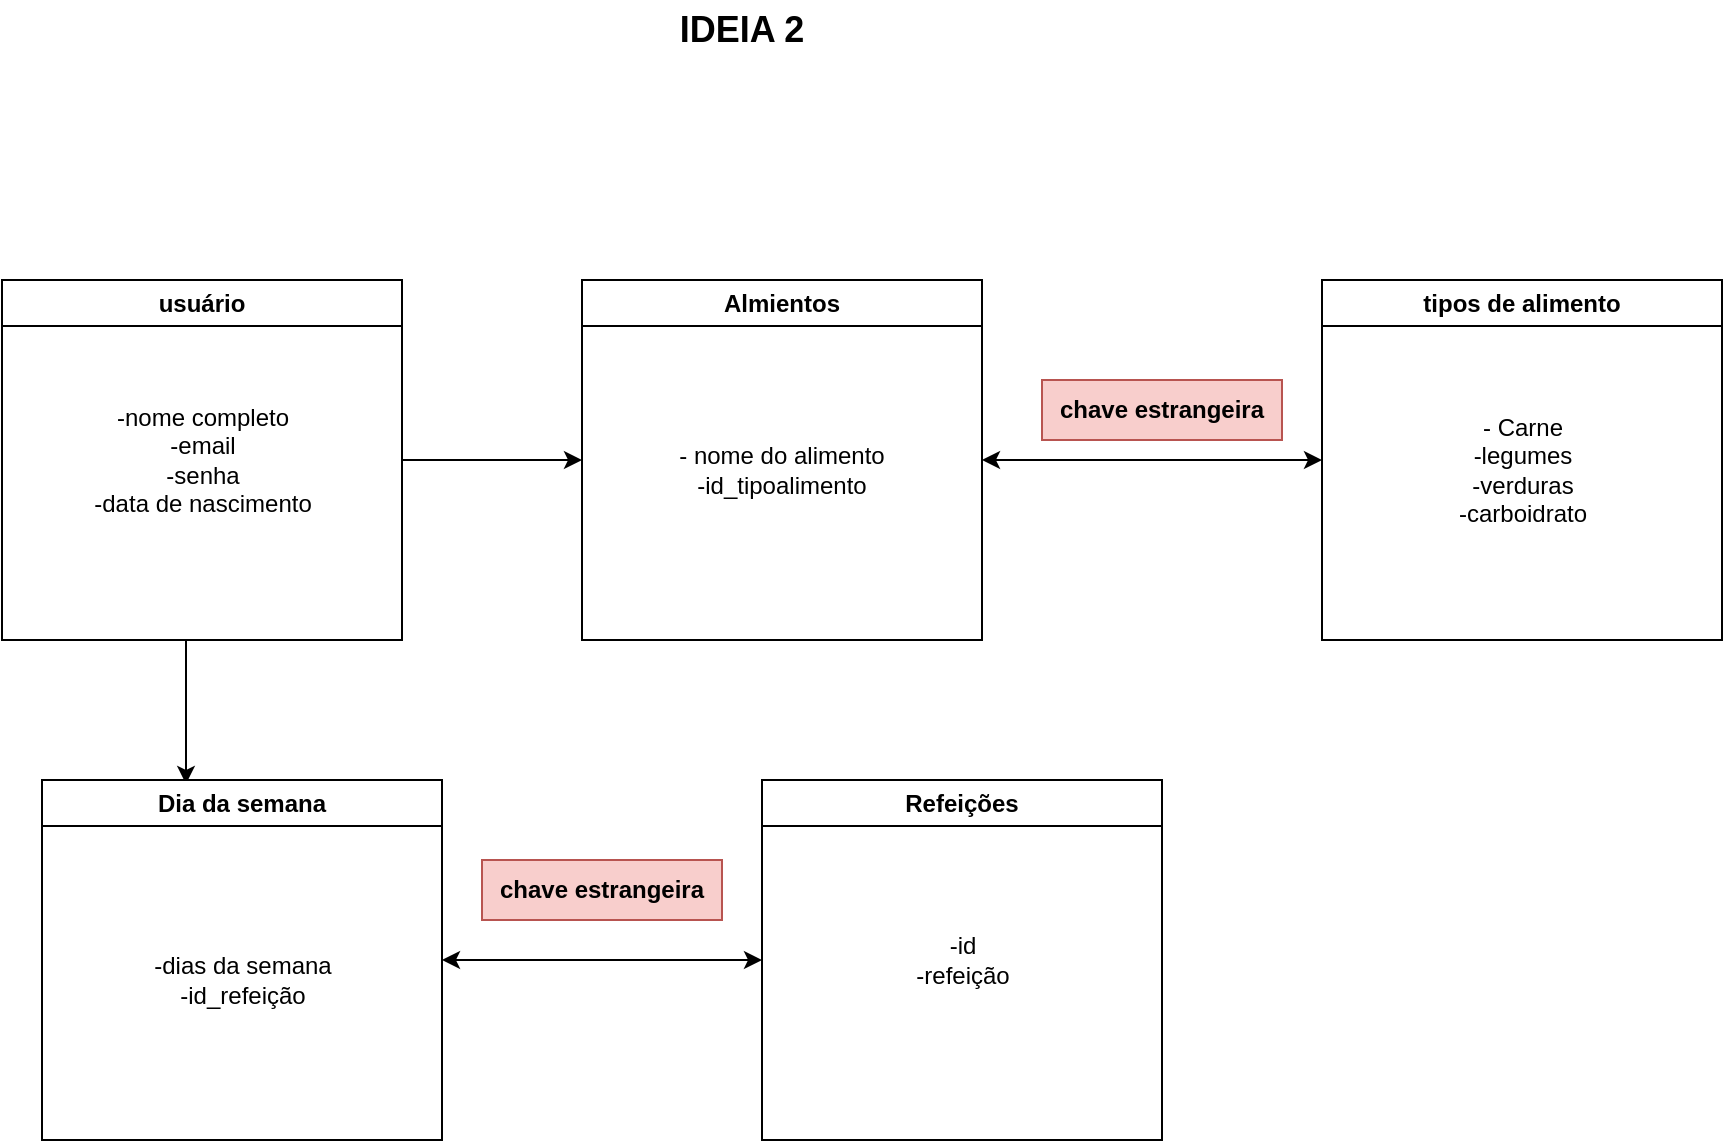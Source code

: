 <mxfile version="20.6.0" type="device"><diagram id="tY6xEKLcjK8UMYH7nY0H" name="Página-1"><mxGraphModel dx="1102" dy="614" grid="1" gridSize="10" guides="1" tooltips="1" connect="1" arrows="1" fold="1" page="1" pageScale="1" pageWidth="827" pageHeight="1169" math="0" shadow="0"><root><mxCell id="0"/><mxCell id="1" parent="0"/><mxCell id="6g3G0jmnGd3XXewnZsbU-1" value="IDEIA 2" style="text;html=1;strokeColor=none;fillColor=none;align=center;verticalAlign=middle;whiteSpace=wrap;rounded=0;fontStyle=1;fontSize=18;" vertex="1" parent="1"><mxGeometry x="380" y="50" width="100" height="30" as="geometry"/></mxCell><mxCell id="6g3G0jmnGd3XXewnZsbU-12" style="edgeStyle=orthogonalEdgeStyle;rounded=0;orthogonalLoop=1;jettySize=auto;html=1;entryX=0;entryY=0.5;entryDx=0;entryDy=0;fontSize=12;" edge="1" parent="1" source="6g3G0jmnGd3XXewnZsbU-2" target="6g3G0jmnGd3XXewnZsbU-3"><mxGeometry relative="1" as="geometry"/></mxCell><mxCell id="6g3G0jmnGd3XXewnZsbU-20" style="edgeStyle=orthogonalEdgeStyle;rounded=0;orthogonalLoop=1;jettySize=auto;html=1;entryX=0.36;entryY=0.011;entryDx=0;entryDy=0;entryPerimeter=0;fontSize=12;" edge="1" parent="1" source="6g3G0jmnGd3XXewnZsbU-2" target="6g3G0jmnGd3XXewnZsbU-5"><mxGeometry relative="1" as="geometry"><Array as="points"><mxPoint x="152" y="390"/><mxPoint x="152" y="390"/></Array></mxGeometry></mxCell><mxCell id="6g3G0jmnGd3XXewnZsbU-2" value="usuário" style="swimlane;whiteSpace=wrap;html=1;fontSize=12;" vertex="1" parent="1"><mxGeometry x="60" y="190" width="200" height="180" as="geometry"/></mxCell><mxCell id="6g3G0jmnGd3XXewnZsbU-8" value="-nome completo&lt;br&gt;-email&lt;br&gt;-senha&lt;br&gt;-data de nascimento" style="text;html=1;align=center;verticalAlign=middle;resizable=0;points=[];autosize=1;strokeColor=none;fillColor=none;fontSize=12;" vertex="1" parent="6g3G0jmnGd3XXewnZsbU-2"><mxGeometry x="35" y="55" width="130" height="70" as="geometry"/></mxCell><mxCell id="6g3G0jmnGd3XXewnZsbU-3" value="Almientos" style="swimlane;whiteSpace=wrap;html=1;fontSize=12;" vertex="1" parent="1"><mxGeometry x="350" y="190" width="200" height="180" as="geometry"/></mxCell><mxCell id="6g3G0jmnGd3XXewnZsbU-9" value="- nome do alimento&lt;br&gt;-id_tipoalimento" style="text;html=1;strokeColor=none;fillColor=none;align=center;verticalAlign=middle;whiteSpace=wrap;rounded=0;fontSize=12;" vertex="1" parent="6g3G0jmnGd3XXewnZsbU-3"><mxGeometry x="40" y="80" width="120" height="30" as="geometry"/></mxCell><mxCell id="6g3G0jmnGd3XXewnZsbU-4" value="tipos de alimento" style="swimlane;whiteSpace=wrap;html=1;fontSize=12;" vertex="1" parent="1"><mxGeometry x="720" y="190" width="200" height="180" as="geometry"/></mxCell><mxCell id="6g3G0jmnGd3XXewnZsbU-10" value="- Carne&lt;br&gt;-legumes&lt;br&gt;-verduras&lt;br&gt;-carboidrato" style="text;html=1;align=center;verticalAlign=middle;resizable=0;points=[];autosize=1;strokeColor=none;fillColor=none;fontSize=12;" vertex="1" parent="6g3G0jmnGd3XXewnZsbU-4"><mxGeometry x="55" y="60" width="90" height="70" as="geometry"/></mxCell><mxCell id="6g3G0jmnGd3XXewnZsbU-5" value="Dia da semana" style="swimlane;whiteSpace=wrap;html=1;fontSize=12;" vertex="1" parent="1"><mxGeometry x="80" y="440" width="200" height="180" as="geometry"/></mxCell><mxCell id="6g3G0jmnGd3XXewnZsbU-11" value="-dias da semana&lt;br&gt;-id_refeição" style="text;html=1;align=center;verticalAlign=middle;resizable=0;points=[];autosize=1;strokeColor=none;fillColor=none;fontSize=12;" vertex="1" parent="6g3G0jmnGd3XXewnZsbU-5"><mxGeometry x="45" y="80" width="110" height="40" as="geometry"/></mxCell><mxCell id="6g3G0jmnGd3XXewnZsbU-6" value="Refeições" style="swimlane;whiteSpace=wrap;html=1;fontSize=12;" vertex="1" parent="1"><mxGeometry x="440" y="440" width="200" height="180" as="geometry"/></mxCell><mxCell id="6g3G0jmnGd3XXewnZsbU-19" value="-id&lt;br&gt;-refeição" style="text;html=1;align=center;verticalAlign=middle;resizable=0;points=[];autosize=1;strokeColor=none;fillColor=none;fontSize=12;" vertex="1" parent="6g3G0jmnGd3XXewnZsbU-6"><mxGeometry x="65" y="70" width="70" height="40" as="geometry"/></mxCell><mxCell id="6g3G0jmnGd3XXewnZsbU-15" value="" style="endArrow=classic;startArrow=classic;html=1;rounded=0;fontSize=12;exitX=1;exitY=0.5;exitDx=0;exitDy=0;entryX=0;entryY=0.5;entryDx=0;entryDy=0;" edge="1" parent="1" source="6g3G0jmnGd3XXewnZsbU-3" target="6g3G0jmnGd3XXewnZsbU-4"><mxGeometry width="50" height="50" relative="1" as="geometry"><mxPoint x="570" y="320" as="sourcePoint"/><mxPoint x="620" y="270" as="targetPoint"/></mxGeometry></mxCell><mxCell id="6g3G0jmnGd3XXewnZsbU-16" value="&lt;b&gt;chave estrangeira&lt;/b&gt;" style="rounded=0;whiteSpace=wrap;html=1;fontSize=12;fillColor=#f8cecc;strokeColor=#b85450;" vertex="1" parent="1"><mxGeometry x="580" y="240" width="120" height="30" as="geometry"/></mxCell><mxCell id="6g3G0jmnGd3XXewnZsbU-17" value="" style="endArrow=classic;startArrow=classic;html=1;rounded=0;fontSize=12;exitX=1;exitY=0.5;exitDx=0;exitDy=0;entryX=0;entryY=0.5;entryDx=0;entryDy=0;" edge="1" parent="1" source="6g3G0jmnGd3XXewnZsbU-5" target="6g3G0jmnGd3XXewnZsbU-6"><mxGeometry width="50" height="50" relative="1" as="geometry"><mxPoint x="340" y="550" as="sourcePoint"/><mxPoint x="390" y="500" as="targetPoint"/></mxGeometry></mxCell><mxCell id="6g3G0jmnGd3XXewnZsbU-18" value="&lt;b&gt;chave estrangeira&lt;/b&gt;" style="rounded=0;whiteSpace=wrap;html=1;fontSize=12;fillColor=#f8cecc;strokeColor=#b85450;" vertex="1" parent="1"><mxGeometry x="300" y="480" width="120" height="30" as="geometry"/></mxCell></root></mxGraphModel></diagram></mxfile>